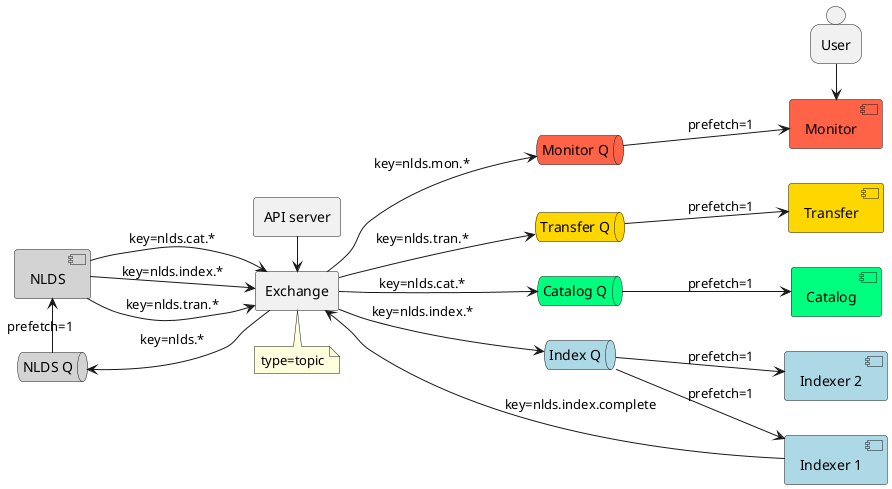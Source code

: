 @startuml queue_structure

left to right direction
agent api_server as "API server" 

together {
    queue wq as "NLDS Q" #lightgrey
    component work as "NLDS" #lightgrey
    /'database iddb as "TransactionDB" #lightgrey'/
}

together {
    agent pex as "Exchange"
    note top of pex: type=topic
}

pex --> wq : key=nlds.*
wq -> work : prefetch=1
/'work -> iddb : SQL'/

together {
    queue sq as "Index Q" #lightblue
    queue tq as "Transfer Q" #gold
    queue cq as "Catalog Q" #springgreen
}

pex --> sq : key=nlds.index.*
pex --> tq : key=nlds.tran.*
pex --> cq : key=nlds.cat.*

work --> pex : key=nlds.index.*
work --> pex : key=nlds.tran.*
work --> pex : key=nlds.cat.*

queue mq as "Monitor Q" #tomato
pex --> mq : key=nlds.mon.*

together {
    component scan1 as "Indexer 1" #lightblue
    component scan2 as "Indexer 2" #lightblue
}

component tran1 as "Transfer" #gold
component cat1 as "Catalog" #springgreen
together {
    component mon1 as "Monitor" #tomato
    person user as "User"
}

api_server -> pex

sq --> scan1 : prefetch=1
sq --> scan2 : prefetch=1
tq --> tran1 : prefetch=1
cq --> cat1 : prefetch=1
mq --> mon1 : prefetch=1

mon1 <- user

scan1 --> pex : key=nlds.index.complete

@enduml